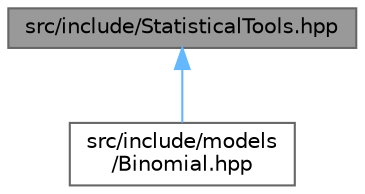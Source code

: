 digraph "src/include/StatisticalTools.hpp"
{
 // LATEX_PDF_SIZE
  bgcolor="transparent";
  edge [fontname=Helvetica,fontsize=10,labelfontname=Helvetica,labelfontsize=10];
  node [fontname=Helvetica,fontsize=10,shape=box,height=0.2,width=0.4];
  Node1 [id="Node000001",label="src/include/StatisticalTools.hpp",height=0.2,width=0.4,color="gray40", fillcolor="grey60", style="filled", fontcolor="black",tooltip="Arquivo de cabeçalho para funções auxiliares para estatística."];
  Node1 -> Node2 [id="edge1_Node000001_Node000002",dir="back",color="steelblue1",style="solid",tooltip=" "];
  Node2 [id="Node000002",label="src/include/models\l/Binomial.hpp",height=0.2,width=0.4,color="grey40", fillcolor="white", style="filled",URL="$_binomial_8hpp.html",tooltip="Arquivo de cabeçalho para a classe Binomial."];
}
